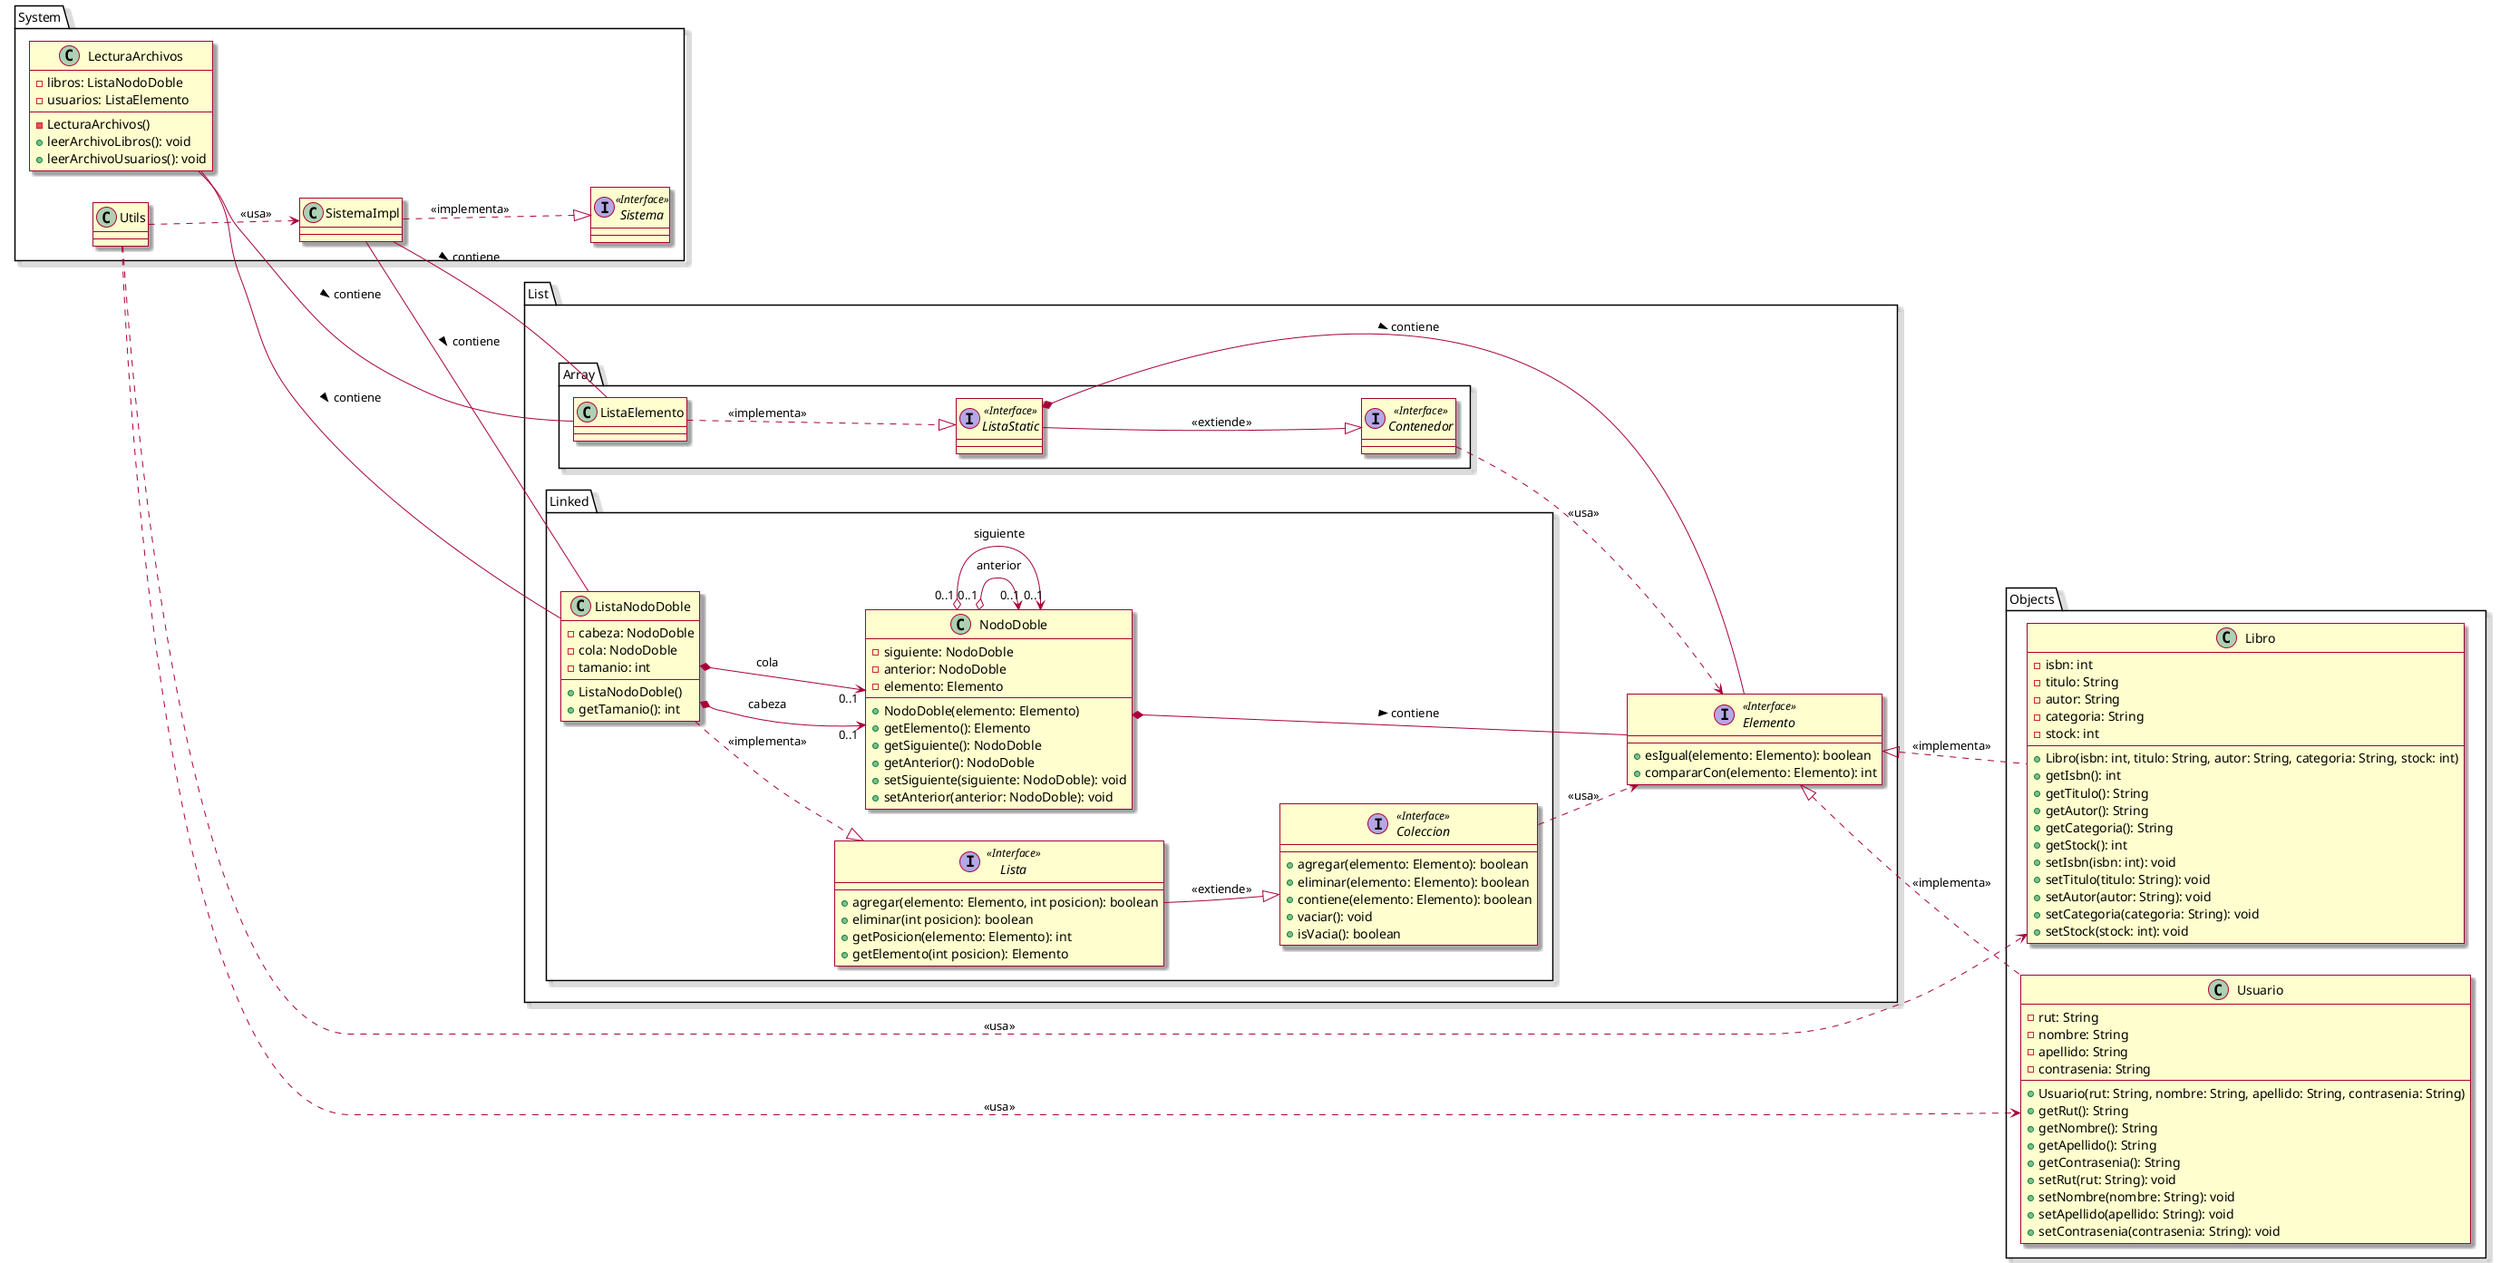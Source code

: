 @startuml
left to right direction
skin rose

package List{
    package Array{
        interface Contenedor <<Interface>>{
        }

        interface ListaStatic <<Interface>>{}

        Class ListaElemento{}
    }

    package Linked{
        interface Coleccion <<Interface>>{
            +agregar(elemento: Elemento): boolean
            +eliminar(elemento: Elemento): boolean
            +contiene(elemento: Elemento): boolean
            +vaciar(): void
            +isVacia(): boolean
        }

        interface Lista <<Interface>>{
            +agregar(elemento: Elemento, int posicion): boolean
            +eliminar(int posicion): boolean
            +getPosicion(elemento: Elemento): int
            +getElemento(int posicion): Elemento
        }

        Class NodoDoble{
            -siguiente: NodoDoble
            -anterior: NodoDoble
            -elemento: Elemento

            +NodoDoble(elemento: Elemento)
            +getElemento(): Elemento
            +getSiguiente(): NodoDoble
            +getAnterior(): NodoDoble
            +setSiguiente(siguiente: NodoDoble): void
            +setAnterior(anterior: NodoDoble): void
        }

        Class ListaNodoDoble{
            -cabeza: NodoDoble
            -cola: NodoDoble
            -tamanio: int

            +ListaNodoDoble()
            +getTamanio(): int
        }
    }

    interface Elemento <<Interface>>{
        +esIgual(elemento: Elemento): boolean
        +compararCon(elemento: Elemento): int
    }
}

package Objects{
    Class Libro{
        -isbn: int
        -titulo: String
        -autor: String
        -categoria: String
        -stock: int

        +Libro(isbn: int, titulo: String, autor: String, categoria: String, stock: int)
        +getIsbn(): int
        +getTitulo(): String
        +getAutor(): String
        +getCategoria(): String
        +getStock(): int
        +setIsbn(isbn: int): void
        +setTitulo(titulo: String): void
        +setAutor(autor: String): void
        +setCategoria(categoria: String): void
        +setStock(stock: int): void
    }

    Class Usuario{
        -rut: String
        -nombre: String
        -apellido: String
        -contrasenia: String

        +Usuario(rut: String, nombre: String, apellido: String, contrasenia: String)
        +getRut(): String
        +getNombre(): String
        +getApellido(): String
        +getContrasenia(): String
        +setRut(rut: String): void
        +setNombre(nombre: String): void
        +setApellido(apellido: String): void
        +setContrasenia(contrasenia: String): void
    }
}

package System{
    Class LecturaArchivos{
        -libros: ListaNodoDoble
        -usuarios: ListaElemento

        -LecturaArchivos()
        +leerArchivoLibros(): void
        +leerArchivoUsuarios(): void
    }

    interface Sistema <<Interface>>{}
    Class SistemaImpl{}
    Class Utils{}
}

Elemento ^.. Libro: <<implementa>>
Elemento ^.. Usuario: <<implementa>>
Coleccion ..> Elemento: <<usa>>
Contenedor ..> Elemento: <<usa>>
Lista --^ Coleccion: <<extiende>>
ListaStatic --^ Contenedor: <<extiende>>
ListaStatic *-- Elemento: contiene >
ListaElemento ..^ ListaStatic: <<implementa>>
ListaNodoDoble ..^ Lista: <<implementa>>
NodoDoble *-- Elemento: contiene >
NodoDoble"0..1" o--> "0..1"NodoDoble: anterior
NodoDoble"0..1" o--> "0..1"NodoDoble: siguiente
ListaNodoDoble *--> "0..1"NodoDoble: cabeza
ListaNodoDoble *--> "0..1"NodoDoble: cola
SistemaImpl -- ListaNodoDoble: contiene >
LecturaArchivos -- ListaNodoDoble: contiene >
SistemaImpl -- ListaElemento: contiene >
LecturaArchivos -- ListaElemento: contiene >
SistemaImpl ..^ Sistema: <<implementa>>
Utils ..> SistemaImpl: <<usa>>
Utils ..> Libro: <<usa>>
Utils ..> Usuario: <<usa>>
@enduml